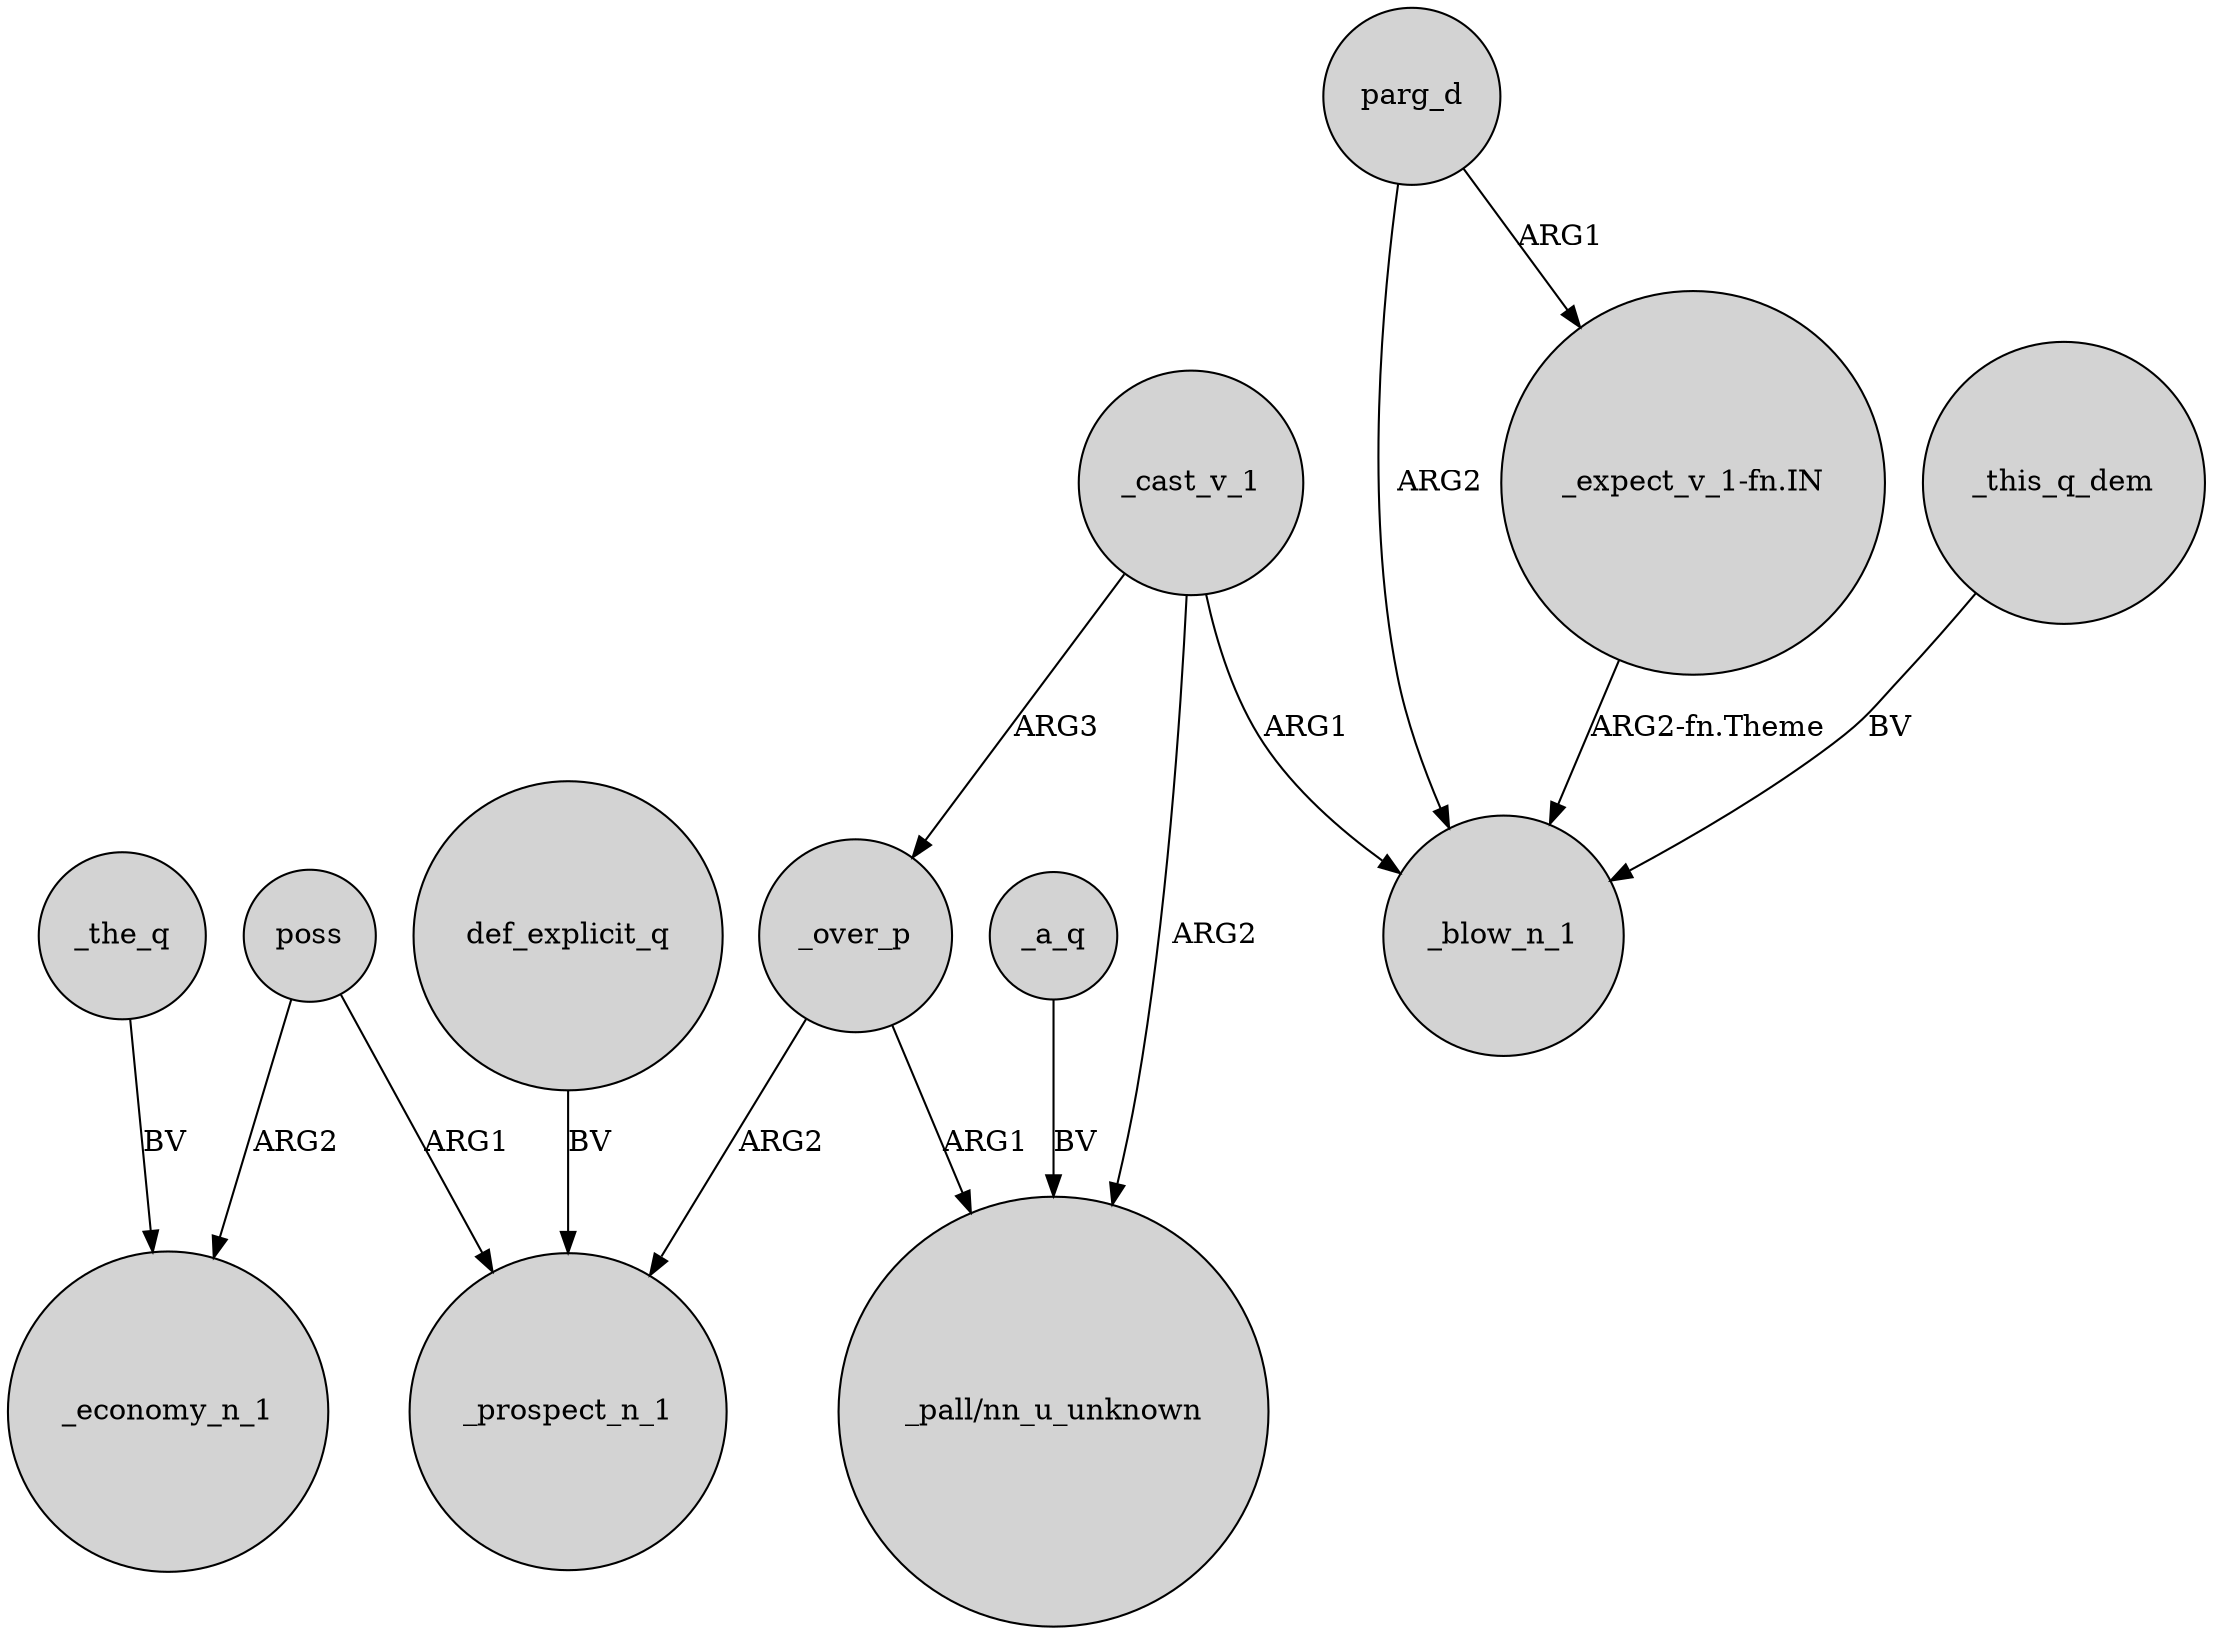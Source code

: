 digraph {
	node [shape=circle style=filled]
	_the_q -> _economy_n_1 [label=BV]
	_this_q_dem -> _blow_n_1 [label=BV]
	_a_q -> "_pall/nn_u_unknown" [label=BV]
	"_expect_v_1-fn.IN" -> _blow_n_1 [label="ARG2-fn.Theme"]
	poss -> _prospect_n_1 [label=ARG1]
	_cast_v_1 -> "_pall/nn_u_unknown" [label=ARG2]
	def_explicit_q -> _prospect_n_1 [label=BV]
	parg_d -> "_expect_v_1-fn.IN" [label=ARG1]
	_over_p -> "_pall/nn_u_unknown" [label=ARG1]
	poss -> _economy_n_1 [label=ARG2]
	_cast_v_1 -> _over_p [label=ARG3]
	_over_p -> _prospect_n_1 [label=ARG2]
	parg_d -> _blow_n_1 [label=ARG2]
	_cast_v_1 -> _blow_n_1 [label=ARG1]
}
